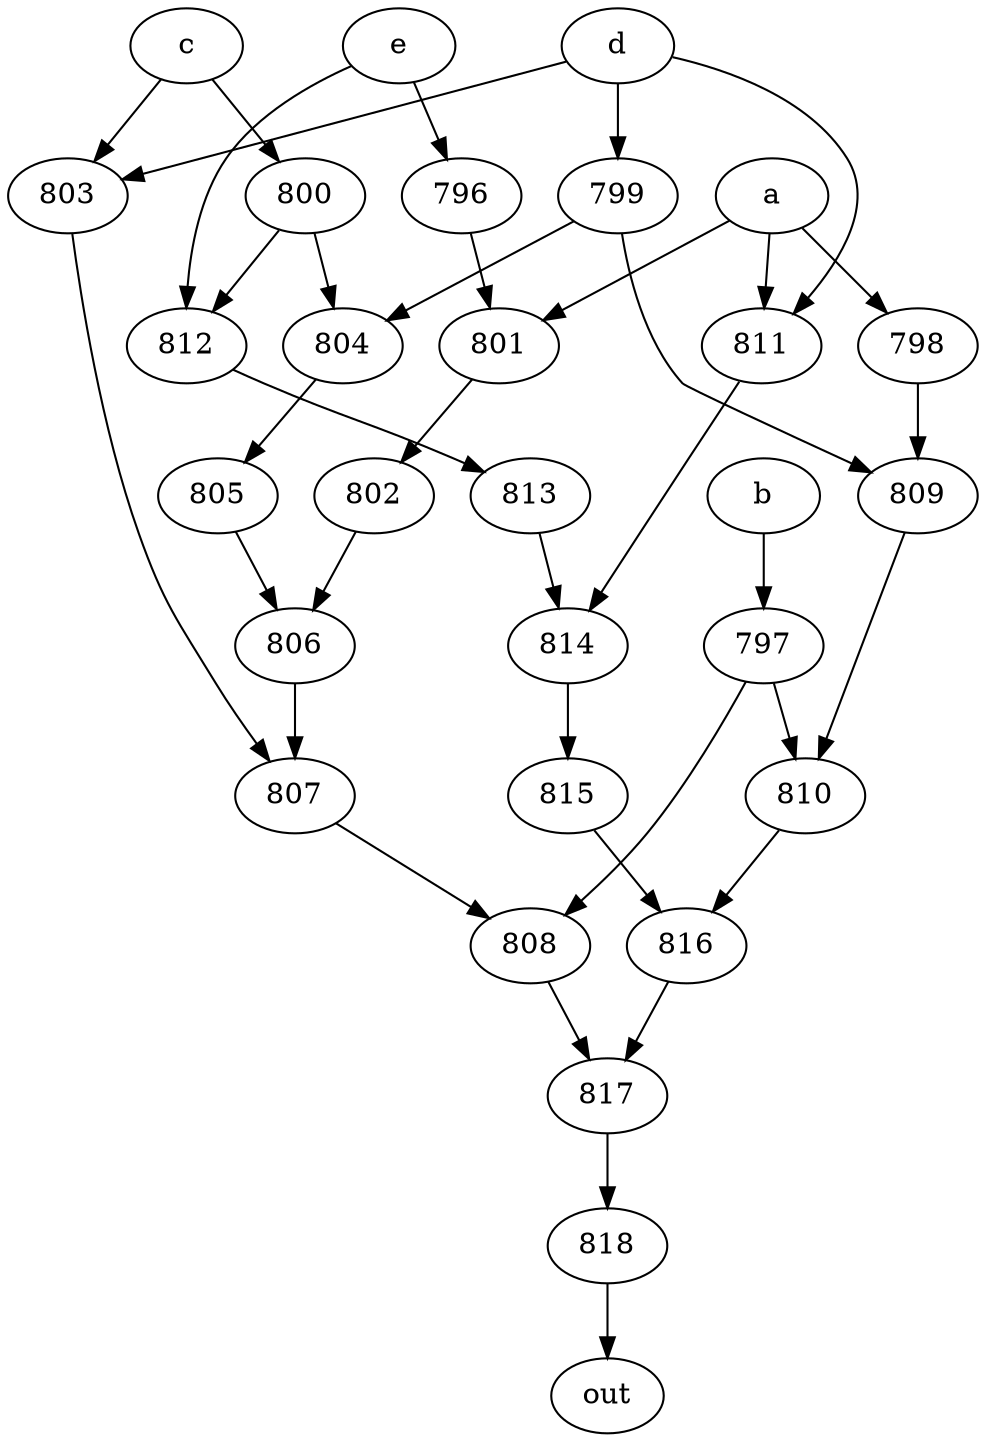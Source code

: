 strict digraph "" {
	818 -> out;
	a -> 798;
	a -> 801;
	a -> 811;
	798 -> 809;
	801 -> 802;
	811 -> 814;
	809 -> 810;
	802 -> 806;
	814 -> 815;
	b -> 797;
	797 -> 808;
	797 -> 810;
	808 -> 817;
	810 -> 816;
	c -> 800;
	c -> 803;
	800 -> 804;
	800 -> 812;
	803 -> 807;
	804 -> 805;
	812 -> 813;
	807 -> 808;
	d -> 811;
	d -> 803;
	d -> 799;
	799 -> 809;
	799 -> 804;
	e -> 812;
	e -> 796;
	796 -> 801;
	813 -> 814;
	817 -> 818;
	816 -> 817;
	805 -> 806;
	806 -> 807;
	815 -> 816;
}
